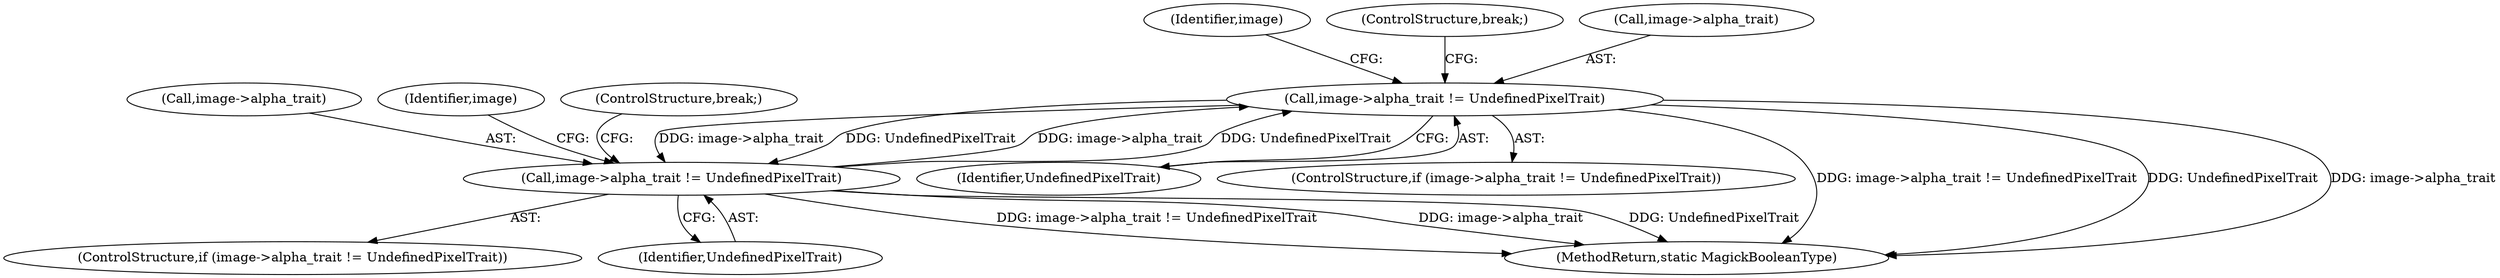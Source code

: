 digraph "0_ImageMagick_e14fd0a2801f73bdc123baf4fbab97dec55919eb@pointer" {
"1000394" [label="(Call,image->alpha_trait != UndefinedPixelTrait)"];
"1000369" [label="(Call,image->alpha_trait != UndefinedPixelTrait)"];
"1000394" [label="(Call,image->alpha_trait != UndefinedPixelTrait)"];
"1000368" [label="(ControlStructure,if (image->alpha_trait != UndefinedPixelTrait))"];
"1000400" [label="(Identifier,image)"];
"1000398" [label="(Identifier,UndefinedPixelTrait)"];
"1000403" [label="(ControlStructure,break;)"];
"1000370" [label="(Call,image->alpha_trait)"];
"1000375" [label="(Identifier,image)"];
"1000378" [label="(ControlStructure,break;)"];
"1000394" [label="(Call,image->alpha_trait != UndefinedPixelTrait)"];
"1000393" [label="(ControlStructure,if (image->alpha_trait != UndefinedPixelTrait))"];
"1000373" [label="(Identifier,UndefinedPixelTrait)"];
"1000369" [label="(Call,image->alpha_trait != UndefinedPixelTrait)"];
"1000395" [label="(Call,image->alpha_trait)"];
"1000414" [label="(MethodReturn,static MagickBooleanType)"];
"1000394" -> "1000393"  [label="AST: "];
"1000394" -> "1000398"  [label="CFG: "];
"1000395" -> "1000394"  [label="AST: "];
"1000398" -> "1000394"  [label="AST: "];
"1000400" -> "1000394"  [label="CFG: "];
"1000403" -> "1000394"  [label="CFG: "];
"1000394" -> "1000414"  [label="DDG: image->alpha_trait != UndefinedPixelTrait"];
"1000394" -> "1000414"  [label="DDG: UndefinedPixelTrait"];
"1000394" -> "1000414"  [label="DDG: image->alpha_trait"];
"1000394" -> "1000369"  [label="DDG: image->alpha_trait"];
"1000394" -> "1000369"  [label="DDG: UndefinedPixelTrait"];
"1000369" -> "1000394"  [label="DDG: image->alpha_trait"];
"1000369" -> "1000394"  [label="DDG: UndefinedPixelTrait"];
"1000369" -> "1000368"  [label="AST: "];
"1000369" -> "1000373"  [label="CFG: "];
"1000370" -> "1000369"  [label="AST: "];
"1000373" -> "1000369"  [label="AST: "];
"1000375" -> "1000369"  [label="CFG: "];
"1000378" -> "1000369"  [label="CFG: "];
"1000369" -> "1000414"  [label="DDG: image->alpha_trait != UndefinedPixelTrait"];
"1000369" -> "1000414"  [label="DDG: image->alpha_trait"];
"1000369" -> "1000414"  [label="DDG: UndefinedPixelTrait"];
}
